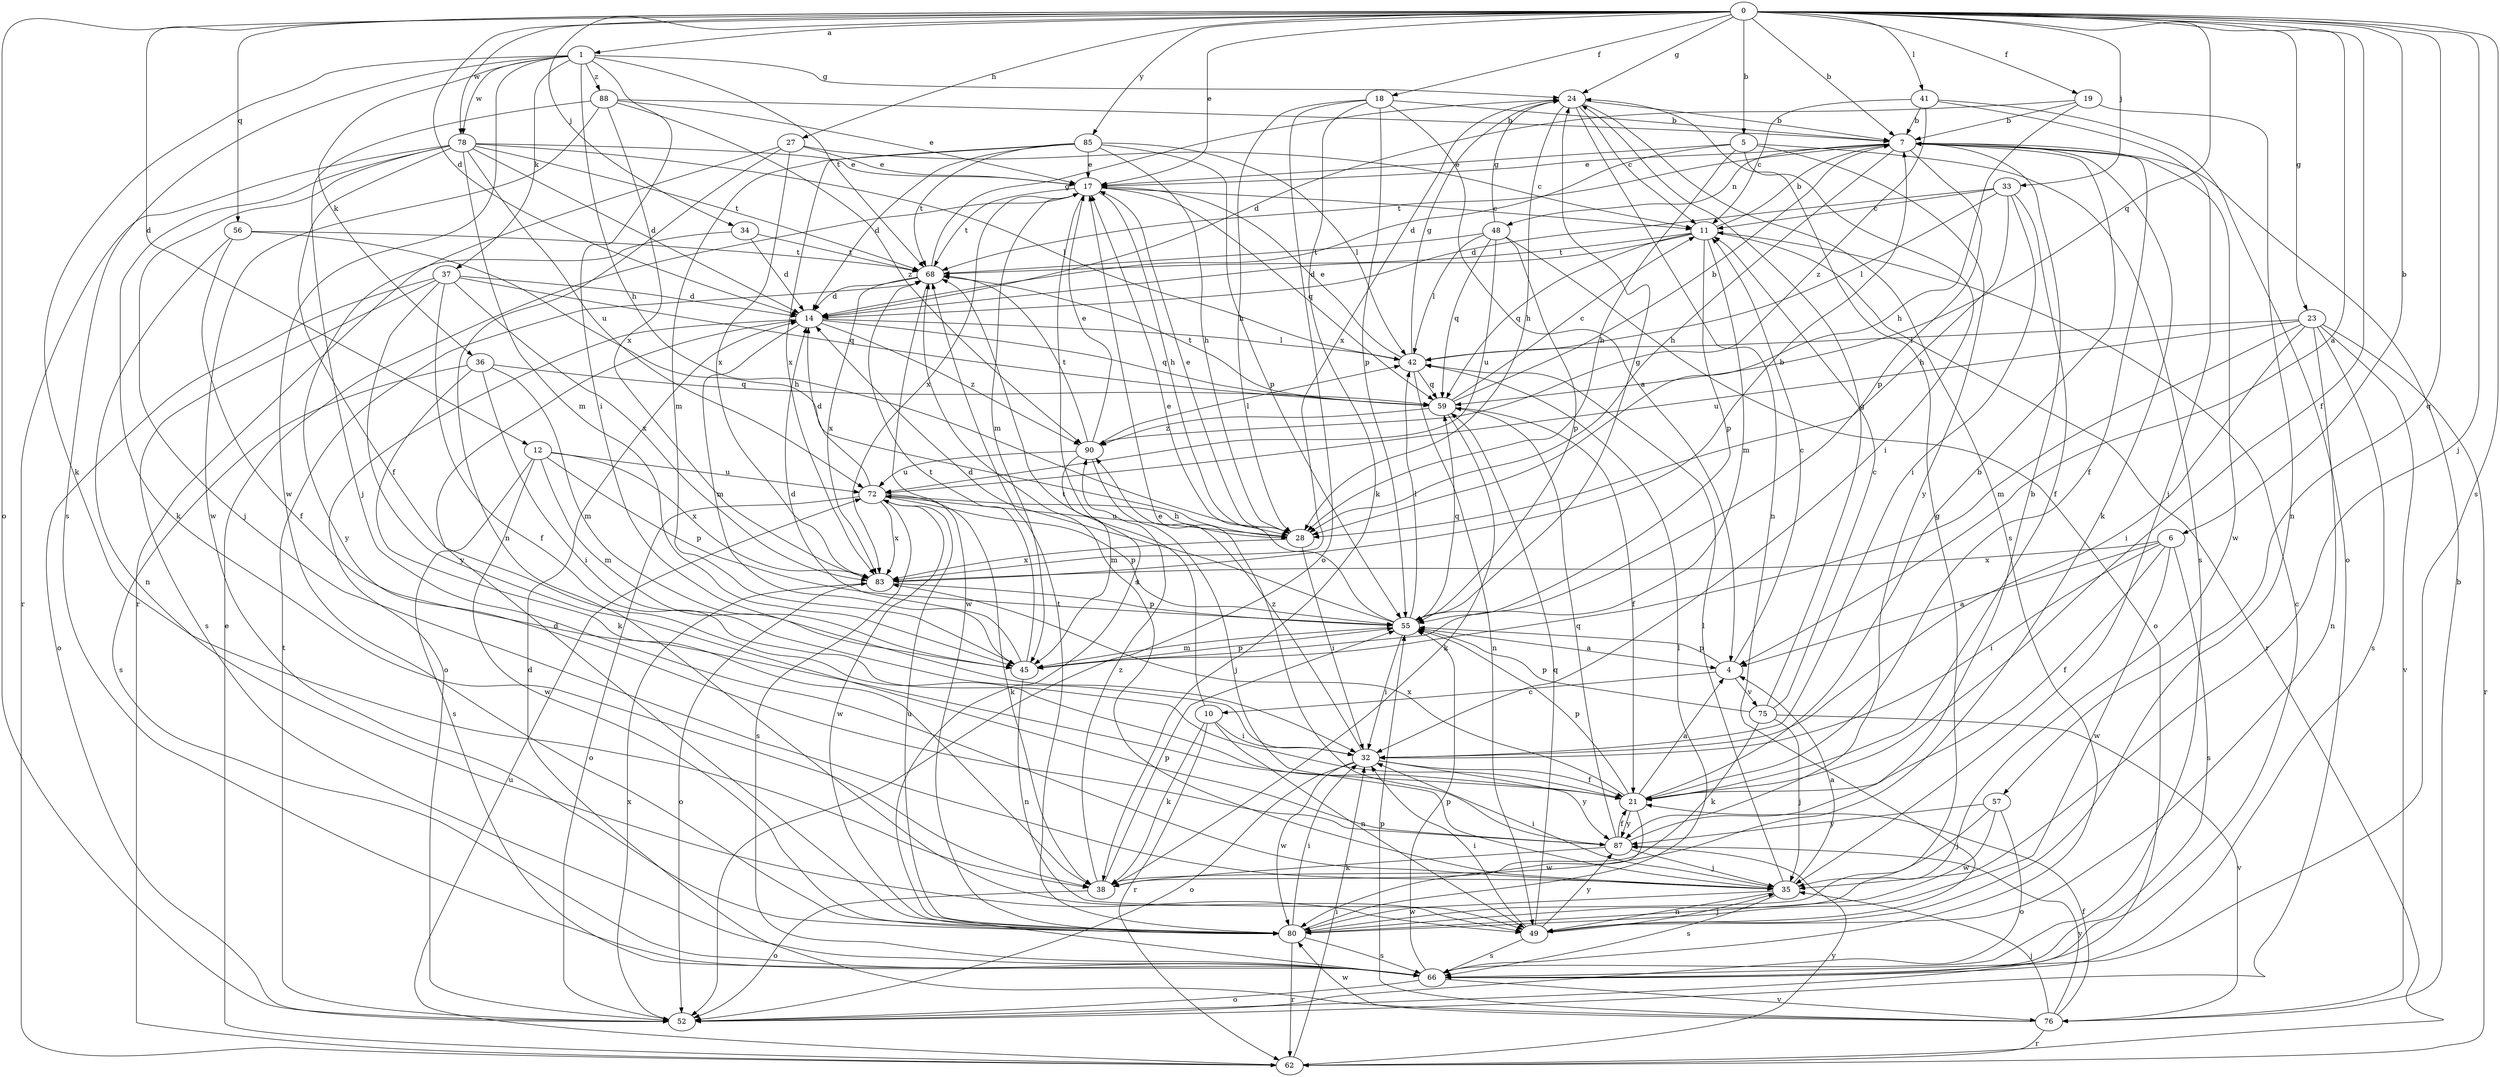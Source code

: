 strict digraph  {
0;
1;
4;
5;
6;
7;
10;
11;
12;
14;
17;
18;
19;
21;
23;
24;
27;
28;
32;
33;
34;
35;
36;
37;
38;
41;
42;
45;
48;
49;
52;
55;
56;
57;
59;
62;
66;
68;
72;
75;
76;
78;
80;
83;
85;
87;
88;
90;
0 -> 1  [label=a];
0 -> 4  [label=a];
0 -> 5  [label=b];
0 -> 6  [label=b];
0 -> 7  [label=b];
0 -> 12  [label=d];
0 -> 14  [label=d];
0 -> 17  [label=e];
0 -> 18  [label=f];
0 -> 19  [label=f];
0 -> 21  [label=f];
0 -> 23  [label=g];
0 -> 24  [label=g];
0 -> 27  [label=h];
0 -> 33  [label=j];
0 -> 34  [label=j];
0 -> 35  [label=j];
0 -> 41  [label=l];
0 -> 52  [label=o];
0 -> 56  [label=q];
0 -> 57  [label=q];
0 -> 59  [label=q];
0 -> 66  [label=s];
0 -> 78  [label=w];
0 -> 85  [label=y];
1 -> 24  [label=g];
1 -> 28  [label=h];
1 -> 32  [label=i];
1 -> 36  [label=k];
1 -> 37  [label=k];
1 -> 38  [label=k];
1 -> 66  [label=s];
1 -> 68  [label=t];
1 -> 78  [label=w];
1 -> 80  [label=w];
1 -> 88  [label=z];
4 -> 10  [label=c];
4 -> 11  [label=c];
4 -> 55  [label=p];
4 -> 75  [label=v];
5 -> 14  [label=d];
5 -> 17  [label=e];
5 -> 28  [label=h];
5 -> 32  [label=i];
5 -> 66  [label=s];
5 -> 87  [label=y];
6 -> 4  [label=a];
6 -> 21  [label=f];
6 -> 32  [label=i];
6 -> 66  [label=s];
6 -> 80  [label=w];
6 -> 83  [label=x];
7 -> 17  [label=e];
7 -> 21  [label=f];
7 -> 28  [label=h];
7 -> 38  [label=k];
7 -> 48  [label=n];
7 -> 55  [label=p];
7 -> 68  [label=t];
7 -> 80  [label=w];
10 -> 32  [label=i];
10 -> 38  [label=k];
10 -> 49  [label=n];
10 -> 62  [label=r];
10 -> 68  [label=t];
11 -> 7  [label=b];
11 -> 14  [label=d];
11 -> 45  [label=m];
11 -> 55  [label=p];
11 -> 59  [label=q];
11 -> 62  [label=r];
11 -> 68  [label=t];
12 -> 45  [label=m];
12 -> 55  [label=p];
12 -> 66  [label=s];
12 -> 72  [label=u];
12 -> 80  [label=w];
12 -> 83  [label=x];
14 -> 42  [label=l];
14 -> 45  [label=m];
14 -> 52  [label=o];
14 -> 59  [label=q];
14 -> 90  [label=z];
17 -> 11  [label=c];
17 -> 28  [label=h];
17 -> 45  [label=m];
17 -> 59  [label=q];
17 -> 66  [label=s];
17 -> 68  [label=t];
17 -> 83  [label=x];
18 -> 4  [label=a];
18 -> 7  [label=b];
18 -> 28  [label=h];
18 -> 38  [label=k];
18 -> 52  [label=o];
18 -> 55  [label=p];
19 -> 7  [label=b];
19 -> 14  [label=d];
19 -> 28  [label=h];
19 -> 49  [label=n];
21 -> 4  [label=a];
21 -> 7  [label=b];
21 -> 55  [label=p];
21 -> 80  [label=w];
21 -> 83  [label=x];
21 -> 87  [label=y];
23 -> 32  [label=i];
23 -> 42  [label=l];
23 -> 45  [label=m];
23 -> 49  [label=n];
23 -> 62  [label=r];
23 -> 66  [label=s];
23 -> 72  [label=u];
23 -> 76  [label=v];
24 -> 7  [label=b];
24 -> 11  [label=c];
24 -> 28  [label=h];
24 -> 49  [label=n];
24 -> 66  [label=s];
24 -> 83  [label=x];
27 -> 11  [label=c];
27 -> 17  [label=e];
27 -> 49  [label=n];
27 -> 62  [label=r];
27 -> 83  [label=x];
28 -> 17  [label=e];
28 -> 32  [label=i];
28 -> 72  [label=u];
28 -> 83  [label=x];
32 -> 21  [label=f];
32 -> 52  [label=o];
32 -> 80  [label=w];
32 -> 87  [label=y];
32 -> 90  [label=z];
33 -> 11  [label=c];
33 -> 14  [label=d];
33 -> 21  [label=f];
33 -> 28  [label=h];
33 -> 32  [label=i];
33 -> 42  [label=l];
34 -> 14  [label=d];
34 -> 68  [label=t];
34 -> 87  [label=y];
35 -> 4  [label=a];
35 -> 32  [label=i];
35 -> 42  [label=l];
35 -> 49  [label=n];
35 -> 66  [label=s];
35 -> 68  [label=t];
35 -> 80  [label=w];
36 -> 32  [label=i];
36 -> 38  [label=k];
36 -> 45  [label=m];
36 -> 59  [label=q];
36 -> 66  [label=s];
37 -> 14  [label=d];
37 -> 21  [label=f];
37 -> 52  [label=o];
37 -> 59  [label=q];
37 -> 66  [label=s];
37 -> 83  [label=x];
37 -> 87  [label=y];
38 -> 52  [label=o];
38 -> 55  [label=p];
38 -> 90  [label=z];
41 -> 7  [label=b];
41 -> 11  [label=c];
41 -> 35  [label=j];
41 -> 52  [label=o];
41 -> 90  [label=z];
42 -> 17  [label=e];
42 -> 24  [label=g];
42 -> 49  [label=n];
42 -> 59  [label=q];
45 -> 14  [label=d];
45 -> 49  [label=n];
45 -> 55  [label=p];
45 -> 68  [label=t];
48 -> 24  [label=g];
48 -> 42  [label=l];
48 -> 52  [label=o];
48 -> 55  [label=p];
48 -> 59  [label=q];
48 -> 68  [label=t];
48 -> 72  [label=u];
49 -> 32  [label=i];
49 -> 35  [label=j];
49 -> 59  [label=q];
49 -> 66  [label=s];
49 -> 87  [label=y];
52 -> 68  [label=t];
52 -> 83  [label=x];
55 -> 4  [label=a];
55 -> 14  [label=d];
55 -> 17  [label=e];
55 -> 24  [label=g];
55 -> 32  [label=i];
55 -> 42  [label=l];
55 -> 45  [label=m];
55 -> 59  [label=q];
56 -> 21  [label=f];
56 -> 28  [label=h];
56 -> 49  [label=n];
56 -> 68  [label=t];
57 -> 35  [label=j];
57 -> 52  [label=o];
57 -> 80  [label=w];
57 -> 87  [label=y];
59 -> 7  [label=b];
59 -> 11  [label=c];
59 -> 21  [label=f];
59 -> 38  [label=k];
59 -> 68  [label=t];
59 -> 90  [label=z];
62 -> 17  [label=e];
62 -> 32  [label=i];
62 -> 72  [label=u];
62 -> 87  [label=y];
66 -> 11  [label=c];
66 -> 52  [label=o];
66 -> 55  [label=p];
66 -> 76  [label=v];
68 -> 14  [label=d];
68 -> 24  [label=g];
68 -> 80  [label=w];
68 -> 83  [label=x];
72 -> 14  [label=d];
72 -> 28  [label=h];
72 -> 38  [label=k];
72 -> 52  [label=o];
72 -> 55  [label=p];
72 -> 66  [label=s];
72 -> 80  [label=w];
72 -> 83  [label=x];
75 -> 11  [label=c];
75 -> 24  [label=g];
75 -> 35  [label=j];
75 -> 38  [label=k];
75 -> 55  [label=p];
75 -> 76  [label=v];
76 -> 7  [label=b];
76 -> 14  [label=d];
76 -> 21  [label=f];
76 -> 35  [label=j];
76 -> 55  [label=p];
76 -> 62  [label=r];
76 -> 80  [label=w];
76 -> 87  [label=y];
78 -> 14  [label=d];
78 -> 17  [label=e];
78 -> 21  [label=f];
78 -> 35  [label=j];
78 -> 38  [label=k];
78 -> 42  [label=l];
78 -> 45  [label=m];
78 -> 62  [label=r];
78 -> 68  [label=t];
78 -> 72  [label=u];
80 -> 14  [label=d];
80 -> 24  [label=g];
80 -> 32  [label=i];
80 -> 42  [label=l];
80 -> 62  [label=r];
80 -> 66  [label=s];
80 -> 68  [label=t];
80 -> 72  [label=u];
83 -> 7  [label=b];
83 -> 52  [label=o];
83 -> 55  [label=p];
85 -> 14  [label=d];
85 -> 17  [label=e];
85 -> 28  [label=h];
85 -> 42  [label=l];
85 -> 45  [label=m];
85 -> 55  [label=p];
85 -> 68  [label=t];
85 -> 83  [label=x];
87 -> 7  [label=b];
87 -> 17  [label=e];
87 -> 21  [label=f];
87 -> 35  [label=j];
87 -> 38  [label=k];
87 -> 59  [label=q];
88 -> 7  [label=b];
88 -> 17  [label=e];
88 -> 35  [label=j];
88 -> 80  [label=w];
88 -> 83  [label=x];
88 -> 90  [label=z];
90 -> 17  [label=e];
90 -> 35  [label=j];
90 -> 42  [label=l];
90 -> 45  [label=m];
90 -> 68  [label=t];
90 -> 72  [label=u];
}
